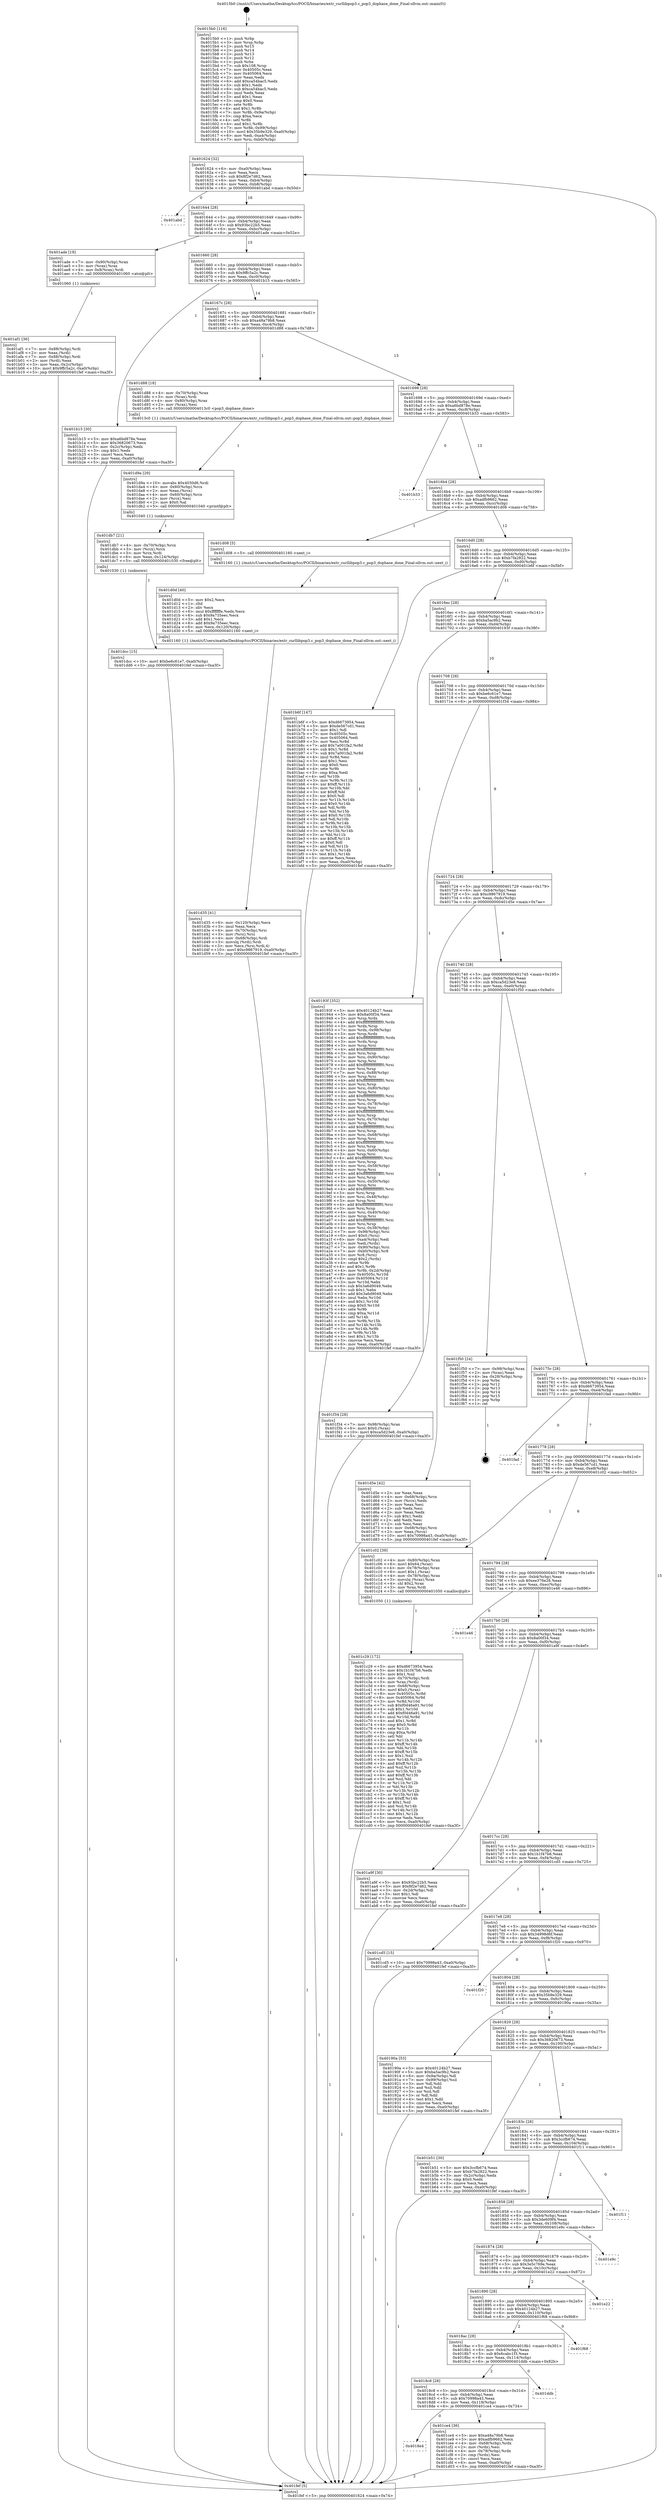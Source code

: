 digraph "0x4015b0" {
  label = "0x4015b0 (/mnt/c/Users/mathe/Desktop/tcc/POCII/binaries/extr_curllibpop3.c_pop3_dophase_done_Final-ollvm.out::main(0))"
  labelloc = "t"
  node[shape=record]

  Entry [label="",width=0.3,height=0.3,shape=circle,fillcolor=black,style=filled]
  "0x401624" [label="{
     0x401624 [32]\l
     | [instrs]\l
     &nbsp;&nbsp;0x401624 \<+6\>: mov -0xa0(%rbp),%eax\l
     &nbsp;&nbsp;0x40162a \<+2\>: mov %eax,%ecx\l
     &nbsp;&nbsp;0x40162c \<+6\>: sub $0x8f2e7d62,%ecx\l
     &nbsp;&nbsp;0x401632 \<+6\>: mov %eax,-0xb4(%rbp)\l
     &nbsp;&nbsp;0x401638 \<+6\>: mov %ecx,-0xb8(%rbp)\l
     &nbsp;&nbsp;0x40163e \<+6\>: je 0000000000401abd \<main+0x50d\>\l
  }"]
  "0x401abd" [label="{
     0x401abd\l
  }", style=dashed]
  "0x401644" [label="{
     0x401644 [28]\l
     | [instrs]\l
     &nbsp;&nbsp;0x401644 \<+5\>: jmp 0000000000401649 \<main+0x99\>\l
     &nbsp;&nbsp;0x401649 \<+6\>: mov -0xb4(%rbp),%eax\l
     &nbsp;&nbsp;0x40164f \<+5\>: sub $0x93bc22b5,%eax\l
     &nbsp;&nbsp;0x401654 \<+6\>: mov %eax,-0xbc(%rbp)\l
     &nbsp;&nbsp;0x40165a \<+6\>: je 0000000000401ade \<main+0x52e\>\l
  }"]
  Exit [label="",width=0.3,height=0.3,shape=circle,fillcolor=black,style=filled,peripheries=2]
  "0x401ade" [label="{
     0x401ade [19]\l
     | [instrs]\l
     &nbsp;&nbsp;0x401ade \<+7\>: mov -0x90(%rbp),%rax\l
     &nbsp;&nbsp;0x401ae5 \<+3\>: mov (%rax),%rax\l
     &nbsp;&nbsp;0x401ae8 \<+4\>: mov 0x8(%rax),%rdi\l
     &nbsp;&nbsp;0x401aec \<+5\>: call 0000000000401060 \<atoi@plt\>\l
     | [calls]\l
     &nbsp;&nbsp;0x401060 \{1\} (unknown)\l
  }"]
  "0x401660" [label="{
     0x401660 [28]\l
     | [instrs]\l
     &nbsp;&nbsp;0x401660 \<+5\>: jmp 0000000000401665 \<main+0xb5\>\l
     &nbsp;&nbsp;0x401665 \<+6\>: mov -0xb4(%rbp),%eax\l
     &nbsp;&nbsp;0x40166b \<+5\>: sub $0x9ffc5a2c,%eax\l
     &nbsp;&nbsp;0x401670 \<+6\>: mov %eax,-0xc0(%rbp)\l
     &nbsp;&nbsp;0x401676 \<+6\>: je 0000000000401b15 \<main+0x565\>\l
  }"]
  "0x401dcc" [label="{
     0x401dcc [15]\l
     | [instrs]\l
     &nbsp;&nbsp;0x401dcc \<+10\>: movl $0xbe6c61e7,-0xa0(%rbp)\l
     &nbsp;&nbsp;0x401dd6 \<+5\>: jmp 0000000000401fef \<main+0xa3f\>\l
  }"]
  "0x401b15" [label="{
     0x401b15 [30]\l
     | [instrs]\l
     &nbsp;&nbsp;0x401b15 \<+5\>: mov $0xa6bd878e,%eax\l
     &nbsp;&nbsp;0x401b1a \<+5\>: mov $0x36820673,%ecx\l
     &nbsp;&nbsp;0x401b1f \<+3\>: mov -0x2c(%rbp),%edx\l
     &nbsp;&nbsp;0x401b22 \<+3\>: cmp $0x1,%edx\l
     &nbsp;&nbsp;0x401b25 \<+3\>: cmovl %ecx,%eax\l
     &nbsp;&nbsp;0x401b28 \<+6\>: mov %eax,-0xa0(%rbp)\l
     &nbsp;&nbsp;0x401b2e \<+5\>: jmp 0000000000401fef \<main+0xa3f\>\l
  }"]
  "0x40167c" [label="{
     0x40167c [28]\l
     | [instrs]\l
     &nbsp;&nbsp;0x40167c \<+5\>: jmp 0000000000401681 \<main+0xd1\>\l
     &nbsp;&nbsp;0x401681 \<+6\>: mov -0xb4(%rbp),%eax\l
     &nbsp;&nbsp;0x401687 \<+5\>: sub $0xa48a79b8,%eax\l
     &nbsp;&nbsp;0x40168c \<+6\>: mov %eax,-0xc4(%rbp)\l
     &nbsp;&nbsp;0x401692 \<+6\>: je 0000000000401d88 \<main+0x7d8\>\l
  }"]
  "0x401db7" [label="{
     0x401db7 [21]\l
     | [instrs]\l
     &nbsp;&nbsp;0x401db7 \<+4\>: mov -0x70(%rbp),%rcx\l
     &nbsp;&nbsp;0x401dbb \<+3\>: mov (%rcx),%rcx\l
     &nbsp;&nbsp;0x401dbe \<+3\>: mov %rcx,%rdi\l
     &nbsp;&nbsp;0x401dc1 \<+6\>: mov %eax,-0x124(%rbp)\l
     &nbsp;&nbsp;0x401dc7 \<+5\>: call 0000000000401030 \<free@plt\>\l
     | [calls]\l
     &nbsp;&nbsp;0x401030 \{1\} (unknown)\l
  }"]
  "0x401d88" [label="{
     0x401d88 [18]\l
     | [instrs]\l
     &nbsp;&nbsp;0x401d88 \<+4\>: mov -0x70(%rbp),%rax\l
     &nbsp;&nbsp;0x401d8c \<+3\>: mov (%rax),%rdi\l
     &nbsp;&nbsp;0x401d8f \<+4\>: mov -0x80(%rbp),%rax\l
     &nbsp;&nbsp;0x401d93 \<+2\>: mov (%rax),%esi\l
     &nbsp;&nbsp;0x401d95 \<+5\>: call 00000000004013c0 \<pop3_dophase_done\>\l
     | [calls]\l
     &nbsp;&nbsp;0x4013c0 \{1\} (/mnt/c/Users/mathe/Desktop/tcc/POCII/binaries/extr_curllibpop3.c_pop3_dophase_done_Final-ollvm.out::pop3_dophase_done)\l
  }"]
  "0x401698" [label="{
     0x401698 [28]\l
     | [instrs]\l
     &nbsp;&nbsp;0x401698 \<+5\>: jmp 000000000040169d \<main+0xed\>\l
     &nbsp;&nbsp;0x40169d \<+6\>: mov -0xb4(%rbp),%eax\l
     &nbsp;&nbsp;0x4016a3 \<+5\>: sub $0xa6bd878e,%eax\l
     &nbsp;&nbsp;0x4016a8 \<+6\>: mov %eax,-0xc8(%rbp)\l
     &nbsp;&nbsp;0x4016ae \<+6\>: je 0000000000401b33 \<main+0x583\>\l
  }"]
  "0x401d9a" [label="{
     0x401d9a [29]\l
     | [instrs]\l
     &nbsp;&nbsp;0x401d9a \<+10\>: movabs $0x4030d6,%rdi\l
     &nbsp;&nbsp;0x401da4 \<+4\>: mov -0x60(%rbp),%rcx\l
     &nbsp;&nbsp;0x401da8 \<+2\>: mov %eax,(%rcx)\l
     &nbsp;&nbsp;0x401daa \<+4\>: mov -0x60(%rbp),%rcx\l
     &nbsp;&nbsp;0x401dae \<+2\>: mov (%rcx),%esi\l
     &nbsp;&nbsp;0x401db0 \<+2\>: mov $0x0,%al\l
     &nbsp;&nbsp;0x401db2 \<+5\>: call 0000000000401040 \<printf@plt\>\l
     | [calls]\l
     &nbsp;&nbsp;0x401040 \{1\} (unknown)\l
  }"]
  "0x401b33" [label="{
     0x401b33\l
  }", style=dashed]
  "0x4016b4" [label="{
     0x4016b4 [28]\l
     | [instrs]\l
     &nbsp;&nbsp;0x4016b4 \<+5\>: jmp 00000000004016b9 \<main+0x109\>\l
     &nbsp;&nbsp;0x4016b9 \<+6\>: mov -0xb4(%rbp),%eax\l
     &nbsp;&nbsp;0x4016bf \<+5\>: sub $0xadfb9662,%eax\l
     &nbsp;&nbsp;0x4016c4 \<+6\>: mov %eax,-0xcc(%rbp)\l
     &nbsp;&nbsp;0x4016ca \<+6\>: je 0000000000401d08 \<main+0x758\>\l
  }"]
  "0x401d35" [label="{
     0x401d35 [41]\l
     | [instrs]\l
     &nbsp;&nbsp;0x401d35 \<+6\>: mov -0x120(%rbp),%ecx\l
     &nbsp;&nbsp;0x401d3b \<+3\>: imul %eax,%ecx\l
     &nbsp;&nbsp;0x401d3e \<+4\>: mov -0x70(%rbp),%rsi\l
     &nbsp;&nbsp;0x401d42 \<+3\>: mov (%rsi),%rsi\l
     &nbsp;&nbsp;0x401d45 \<+4\>: mov -0x68(%rbp),%rdi\l
     &nbsp;&nbsp;0x401d49 \<+3\>: movslq (%rdi),%rdi\l
     &nbsp;&nbsp;0x401d4c \<+3\>: mov %ecx,(%rsi,%rdi,4)\l
     &nbsp;&nbsp;0x401d4f \<+10\>: movl $0xc9867919,-0xa0(%rbp)\l
     &nbsp;&nbsp;0x401d59 \<+5\>: jmp 0000000000401fef \<main+0xa3f\>\l
  }"]
  "0x401d08" [label="{
     0x401d08 [5]\l
     | [instrs]\l
     &nbsp;&nbsp;0x401d08 \<+5\>: call 0000000000401160 \<next_i\>\l
     | [calls]\l
     &nbsp;&nbsp;0x401160 \{1\} (/mnt/c/Users/mathe/Desktop/tcc/POCII/binaries/extr_curllibpop3.c_pop3_dophase_done_Final-ollvm.out::next_i)\l
  }"]
  "0x4016d0" [label="{
     0x4016d0 [28]\l
     | [instrs]\l
     &nbsp;&nbsp;0x4016d0 \<+5\>: jmp 00000000004016d5 \<main+0x125\>\l
     &nbsp;&nbsp;0x4016d5 \<+6\>: mov -0xb4(%rbp),%eax\l
     &nbsp;&nbsp;0x4016db \<+5\>: sub $0xb7fa2822,%eax\l
     &nbsp;&nbsp;0x4016e0 \<+6\>: mov %eax,-0xd0(%rbp)\l
     &nbsp;&nbsp;0x4016e6 \<+6\>: je 0000000000401b6f \<main+0x5bf\>\l
  }"]
  "0x401d0d" [label="{
     0x401d0d [40]\l
     | [instrs]\l
     &nbsp;&nbsp;0x401d0d \<+5\>: mov $0x2,%ecx\l
     &nbsp;&nbsp;0x401d12 \<+1\>: cltd\l
     &nbsp;&nbsp;0x401d13 \<+2\>: idiv %ecx\l
     &nbsp;&nbsp;0x401d15 \<+6\>: imul $0xfffffffe,%edx,%ecx\l
     &nbsp;&nbsp;0x401d1b \<+6\>: sub $0x9a735eec,%ecx\l
     &nbsp;&nbsp;0x401d21 \<+3\>: add $0x1,%ecx\l
     &nbsp;&nbsp;0x401d24 \<+6\>: add $0x9a735eec,%ecx\l
     &nbsp;&nbsp;0x401d2a \<+6\>: mov %ecx,-0x120(%rbp)\l
     &nbsp;&nbsp;0x401d30 \<+5\>: call 0000000000401160 \<next_i\>\l
     | [calls]\l
     &nbsp;&nbsp;0x401160 \{1\} (/mnt/c/Users/mathe/Desktop/tcc/POCII/binaries/extr_curllibpop3.c_pop3_dophase_done_Final-ollvm.out::next_i)\l
  }"]
  "0x401b6f" [label="{
     0x401b6f [147]\l
     | [instrs]\l
     &nbsp;&nbsp;0x401b6f \<+5\>: mov $0xd6673954,%eax\l
     &nbsp;&nbsp;0x401b74 \<+5\>: mov $0xde567cd1,%ecx\l
     &nbsp;&nbsp;0x401b79 \<+2\>: mov $0x1,%dl\l
     &nbsp;&nbsp;0x401b7b \<+7\>: mov 0x40505c,%esi\l
     &nbsp;&nbsp;0x401b82 \<+7\>: mov 0x405064,%edi\l
     &nbsp;&nbsp;0x401b89 \<+3\>: mov %esi,%r8d\l
     &nbsp;&nbsp;0x401b8c \<+7\>: add $0x7a001fa2,%r8d\l
     &nbsp;&nbsp;0x401b93 \<+4\>: sub $0x1,%r8d\l
     &nbsp;&nbsp;0x401b97 \<+7\>: sub $0x7a001fa2,%r8d\l
     &nbsp;&nbsp;0x401b9e \<+4\>: imul %r8d,%esi\l
     &nbsp;&nbsp;0x401ba2 \<+3\>: and $0x1,%esi\l
     &nbsp;&nbsp;0x401ba5 \<+3\>: cmp $0x0,%esi\l
     &nbsp;&nbsp;0x401ba8 \<+4\>: sete %r9b\l
     &nbsp;&nbsp;0x401bac \<+3\>: cmp $0xa,%edi\l
     &nbsp;&nbsp;0x401baf \<+4\>: setl %r10b\l
     &nbsp;&nbsp;0x401bb3 \<+3\>: mov %r9b,%r11b\l
     &nbsp;&nbsp;0x401bb6 \<+4\>: xor $0xff,%r11b\l
     &nbsp;&nbsp;0x401bba \<+3\>: mov %r10b,%bl\l
     &nbsp;&nbsp;0x401bbd \<+3\>: xor $0xff,%bl\l
     &nbsp;&nbsp;0x401bc0 \<+3\>: xor $0x0,%dl\l
     &nbsp;&nbsp;0x401bc3 \<+3\>: mov %r11b,%r14b\l
     &nbsp;&nbsp;0x401bc6 \<+4\>: and $0x0,%r14b\l
     &nbsp;&nbsp;0x401bca \<+3\>: and %dl,%r9b\l
     &nbsp;&nbsp;0x401bcd \<+3\>: mov %bl,%r15b\l
     &nbsp;&nbsp;0x401bd0 \<+4\>: and $0x0,%r15b\l
     &nbsp;&nbsp;0x401bd4 \<+3\>: and %dl,%r10b\l
     &nbsp;&nbsp;0x401bd7 \<+3\>: or %r9b,%r14b\l
     &nbsp;&nbsp;0x401bda \<+3\>: or %r10b,%r15b\l
     &nbsp;&nbsp;0x401bdd \<+3\>: xor %r15b,%r14b\l
     &nbsp;&nbsp;0x401be0 \<+3\>: or %bl,%r11b\l
     &nbsp;&nbsp;0x401be3 \<+4\>: xor $0xff,%r11b\l
     &nbsp;&nbsp;0x401be7 \<+3\>: or $0x0,%dl\l
     &nbsp;&nbsp;0x401bea \<+3\>: and %dl,%r11b\l
     &nbsp;&nbsp;0x401bed \<+3\>: or %r11b,%r14b\l
     &nbsp;&nbsp;0x401bf0 \<+4\>: test $0x1,%r14b\l
     &nbsp;&nbsp;0x401bf4 \<+3\>: cmovne %ecx,%eax\l
     &nbsp;&nbsp;0x401bf7 \<+6\>: mov %eax,-0xa0(%rbp)\l
     &nbsp;&nbsp;0x401bfd \<+5\>: jmp 0000000000401fef \<main+0xa3f\>\l
  }"]
  "0x4016ec" [label="{
     0x4016ec [28]\l
     | [instrs]\l
     &nbsp;&nbsp;0x4016ec \<+5\>: jmp 00000000004016f1 \<main+0x141\>\l
     &nbsp;&nbsp;0x4016f1 \<+6\>: mov -0xb4(%rbp),%eax\l
     &nbsp;&nbsp;0x4016f7 \<+5\>: sub $0xba5ac9b2,%eax\l
     &nbsp;&nbsp;0x4016fc \<+6\>: mov %eax,-0xd4(%rbp)\l
     &nbsp;&nbsp;0x401702 \<+6\>: je 000000000040193f \<main+0x38f\>\l
  }"]
  "0x4018e4" [label="{
     0x4018e4\l
  }", style=dashed]
  "0x40193f" [label="{
     0x40193f [352]\l
     | [instrs]\l
     &nbsp;&nbsp;0x40193f \<+5\>: mov $0x40124b27,%eax\l
     &nbsp;&nbsp;0x401944 \<+5\>: mov $0x8a00f34,%ecx\l
     &nbsp;&nbsp;0x401949 \<+3\>: mov %rsp,%rdx\l
     &nbsp;&nbsp;0x40194c \<+4\>: add $0xfffffffffffffff0,%rdx\l
     &nbsp;&nbsp;0x401950 \<+3\>: mov %rdx,%rsp\l
     &nbsp;&nbsp;0x401953 \<+7\>: mov %rdx,-0x98(%rbp)\l
     &nbsp;&nbsp;0x40195a \<+3\>: mov %rsp,%rdx\l
     &nbsp;&nbsp;0x40195d \<+4\>: add $0xfffffffffffffff0,%rdx\l
     &nbsp;&nbsp;0x401961 \<+3\>: mov %rdx,%rsp\l
     &nbsp;&nbsp;0x401964 \<+3\>: mov %rsp,%rsi\l
     &nbsp;&nbsp;0x401967 \<+4\>: add $0xfffffffffffffff0,%rsi\l
     &nbsp;&nbsp;0x40196b \<+3\>: mov %rsi,%rsp\l
     &nbsp;&nbsp;0x40196e \<+7\>: mov %rsi,-0x90(%rbp)\l
     &nbsp;&nbsp;0x401975 \<+3\>: mov %rsp,%rsi\l
     &nbsp;&nbsp;0x401978 \<+4\>: add $0xfffffffffffffff0,%rsi\l
     &nbsp;&nbsp;0x40197c \<+3\>: mov %rsi,%rsp\l
     &nbsp;&nbsp;0x40197f \<+7\>: mov %rsi,-0x88(%rbp)\l
     &nbsp;&nbsp;0x401986 \<+3\>: mov %rsp,%rsi\l
     &nbsp;&nbsp;0x401989 \<+4\>: add $0xfffffffffffffff0,%rsi\l
     &nbsp;&nbsp;0x40198d \<+3\>: mov %rsi,%rsp\l
     &nbsp;&nbsp;0x401990 \<+4\>: mov %rsi,-0x80(%rbp)\l
     &nbsp;&nbsp;0x401994 \<+3\>: mov %rsp,%rsi\l
     &nbsp;&nbsp;0x401997 \<+4\>: add $0xfffffffffffffff0,%rsi\l
     &nbsp;&nbsp;0x40199b \<+3\>: mov %rsi,%rsp\l
     &nbsp;&nbsp;0x40199e \<+4\>: mov %rsi,-0x78(%rbp)\l
     &nbsp;&nbsp;0x4019a2 \<+3\>: mov %rsp,%rsi\l
     &nbsp;&nbsp;0x4019a5 \<+4\>: add $0xfffffffffffffff0,%rsi\l
     &nbsp;&nbsp;0x4019a9 \<+3\>: mov %rsi,%rsp\l
     &nbsp;&nbsp;0x4019ac \<+4\>: mov %rsi,-0x70(%rbp)\l
     &nbsp;&nbsp;0x4019b0 \<+3\>: mov %rsp,%rsi\l
     &nbsp;&nbsp;0x4019b3 \<+4\>: add $0xfffffffffffffff0,%rsi\l
     &nbsp;&nbsp;0x4019b7 \<+3\>: mov %rsi,%rsp\l
     &nbsp;&nbsp;0x4019ba \<+4\>: mov %rsi,-0x68(%rbp)\l
     &nbsp;&nbsp;0x4019be \<+3\>: mov %rsp,%rsi\l
     &nbsp;&nbsp;0x4019c1 \<+4\>: add $0xfffffffffffffff0,%rsi\l
     &nbsp;&nbsp;0x4019c5 \<+3\>: mov %rsi,%rsp\l
     &nbsp;&nbsp;0x4019c8 \<+4\>: mov %rsi,-0x60(%rbp)\l
     &nbsp;&nbsp;0x4019cc \<+3\>: mov %rsp,%rsi\l
     &nbsp;&nbsp;0x4019cf \<+4\>: add $0xfffffffffffffff0,%rsi\l
     &nbsp;&nbsp;0x4019d3 \<+3\>: mov %rsi,%rsp\l
     &nbsp;&nbsp;0x4019d6 \<+4\>: mov %rsi,-0x58(%rbp)\l
     &nbsp;&nbsp;0x4019da \<+3\>: mov %rsp,%rsi\l
     &nbsp;&nbsp;0x4019dd \<+4\>: add $0xfffffffffffffff0,%rsi\l
     &nbsp;&nbsp;0x4019e1 \<+3\>: mov %rsi,%rsp\l
     &nbsp;&nbsp;0x4019e4 \<+4\>: mov %rsi,-0x50(%rbp)\l
     &nbsp;&nbsp;0x4019e8 \<+3\>: mov %rsp,%rsi\l
     &nbsp;&nbsp;0x4019eb \<+4\>: add $0xfffffffffffffff0,%rsi\l
     &nbsp;&nbsp;0x4019ef \<+3\>: mov %rsi,%rsp\l
     &nbsp;&nbsp;0x4019f2 \<+4\>: mov %rsi,-0x48(%rbp)\l
     &nbsp;&nbsp;0x4019f6 \<+3\>: mov %rsp,%rsi\l
     &nbsp;&nbsp;0x4019f9 \<+4\>: add $0xfffffffffffffff0,%rsi\l
     &nbsp;&nbsp;0x4019fd \<+3\>: mov %rsi,%rsp\l
     &nbsp;&nbsp;0x401a00 \<+4\>: mov %rsi,-0x40(%rbp)\l
     &nbsp;&nbsp;0x401a04 \<+3\>: mov %rsp,%rsi\l
     &nbsp;&nbsp;0x401a07 \<+4\>: add $0xfffffffffffffff0,%rsi\l
     &nbsp;&nbsp;0x401a0b \<+3\>: mov %rsi,%rsp\l
     &nbsp;&nbsp;0x401a0e \<+4\>: mov %rsi,-0x38(%rbp)\l
     &nbsp;&nbsp;0x401a12 \<+7\>: mov -0x98(%rbp),%rsi\l
     &nbsp;&nbsp;0x401a19 \<+6\>: movl $0x0,(%rsi)\l
     &nbsp;&nbsp;0x401a1f \<+6\>: mov -0xa4(%rbp),%edi\l
     &nbsp;&nbsp;0x401a25 \<+2\>: mov %edi,(%rdx)\l
     &nbsp;&nbsp;0x401a27 \<+7\>: mov -0x90(%rbp),%rsi\l
     &nbsp;&nbsp;0x401a2e \<+7\>: mov -0xb0(%rbp),%r8\l
     &nbsp;&nbsp;0x401a35 \<+3\>: mov %r8,(%rsi)\l
     &nbsp;&nbsp;0x401a38 \<+3\>: cmpl $0x2,(%rdx)\l
     &nbsp;&nbsp;0x401a3b \<+4\>: setne %r9b\l
     &nbsp;&nbsp;0x401a3f \<+4\>: and $0x1,%r9b\l
     &nbsp;&nbsp;0x401a43 \<+4\>: mov %r9b,-0x2d(%rbp)\l
     &nbsp;&nbsp;0x401a47 \<+8\>: mov 0x40505c,%r10d\l
     &nbsp;&nbsp;0x401a4f \<+8\>: mov 0x405064,%r11d\l
     &nbsp;&nbsp;0x401a57 \<+3\>: mov %r10d,%ebx\l
     &nbsp;&nbsp;0x401a5a \<+6\>: sub $0x3a6d9049,%ebx\l
     &nbsp;&nbsp;0x401a60 \<+3\>: sub $0x1,%ebx\l
     &nbsp;&nbsp;0x401a63 \<+6\>: add $0x3a6d9049,%ebx\l
     &nbsp;&nbsp;0x401a69 \<+4\>: imul %ebx,%r10d\l
     &nbsp;&nbsp;0x401a6d \<+4\>: and $0x1,%r10d\l
     &nbsp;&nbsp;0x401a71 \<+4\>: cmp $0x0,%r10d\l
     &nbsp;&nbsp;0x401a75 \<+4\>: sete %r9b\l
     &nbsp;&nbsp;0x401a79 \<+4\>: cmp $0xa,%r11d\l
     &nbsp;&nbsp;0x401a7d \<+4\>: setl %r14b\l
     &nbsp;&nbsp;0x401a81 \<+3\>: mov %r9b,%r15b\l
     &nbsp;&nbsp;0x401a84 \<+3\>: and %r14b,%r15b\l
     &nbsp;&nbsp;0x401a87 \<+3\>: xor %r14b,%r9b\l
     &nbsp;&nbsp;0x401a8a \<+3\>: or %r9b,%r15b\l
     &nbsp;&nbsp;0x401a8d \<+4\>: test $0x1,%r15b\l
     &nbsp;&nbsp;0x401a91 \<+3\>: cmovne %ecx,%eax\l
     &nbsp;&nbsp;0x401a94 \<+6\>: mov %eax,-0xa0(%rbp)\l
     &nbsp;&nbsp;0x401a9a \<+5\>: jmp 0000000000401fef \<main+0xa3f\>\l
  }"]
  "0x401708" [label="{
     0x401708 [28]\l
     | [instrs]\l
     &nbsp;&nbsp;0x401708 \<+5\>: jmp 000000000040170d \<main+0x15d\>\l
     &nbsp;&nbsp;0x40170d \<+6\>: mov -0xb4(%rbp),%eax\l
     &nbsp;&nbsp;0x401713 \<+5\>: sub $0xbe6c61e7,%eax\l
     &nbsp;&nbsp;0x401718 \<+6\>: mov %eax,-0xd8(%rbp)\l
     &nbsp;&nbsp;0x40171e \<+6\>: je 0000000000401f34 \<main+0x984\>\l
  }"]
  "0x401ce4" [label="{
     0x401ce4 [36]\l
     | [instrs]\l
     &nbsp;&nbsp;0x401ce4 \<+5\>: mov $0xa48a79b8,%eax\l
     &nbsp;&nbsp;0x401ce9 \<+5\>: mov $0xadfb9662,%ecx\l
     &nbsp;&nbsp;0x401cee \<+4\>: mov -0x68(%rbp),%rdx\l
     &nbsp;&nbsp;0x401cf2 \<+2\>: mov (%rdx),%esi\l
     &nbsp;&nbsp;0x401cf4 \<+4\>: mov -0x78(%rbp),%rdx\l
     &nbsp;&nbsp;0x401cf8 \<+2\>: cmp (%rdx),%esi\l
     &nbsp;&nbsp;0x401cfa \<+3\>: cmovl %ecx,%eax\l
     &nbsp;&nbsp;0x401cfd \<+6\>: mov %eax,-0xa0(%rbp)\l
     &nbsp;&nbsp;0x401d03 \<+5\>: jmp 0000000000401fef \<main+0xa3f\>\l
  }"]
  "0x401f34" [label="{
     0x401f34 [28]\l
     | [instrs]\l
     &nbsp;&nbsp;0x401f34 \<+7\>: mov -0x98(%rbp),%rax\l
     &nbsp;&nbsp;0x401f3b \<+6\>: movl $0x0,(%rax)\l
     &nbsp;&nbsp;0x401f41 \<+10\>: movl $0xca5d23e8,-0xa0(%rbp)\l
     &nbsp;&nbsp;0x401f4b \<+5\>: jmp 0000000000401fef \<main+0xa3f\>\l
  }"]
  "0x401724" [label="{
     0x401724 [28]\l
     | [instrs]\l
     &nbsp;&nbsp;0x401724 \<+5\>: jmp 0000000000401729 \<main+0x179\>\l
     &nbsp;&nbsp;0x401729 \<+6\>: mov -0xb4(%rbp),%eax\l
     &nbsp;&nbsp;0x40172f \<+5\>: sub $0xc9867919,%eax\l
     &nbsp;&nbsp;0x401734 \<+6\>: mov %eax,-0xdc(%rbp)\l
     &nbsp;&nbsp;0x40173a \<+6\>: je 0000000000401d5e \<main+0x7ae\>\l
  }"]
  "0x4018c8" [label="{
     0x4018c8 [28]\l
     | [instrs]\l
     &nbsp;&nbsp;0x4018c8 \<+5\>: jmp 00000000004018cd \<main+0x31d\>\l
     &nbsp;&nbsp;0x4018cd \<+6\>: mov -0xb4(%rbp),%eax\l
     &nbsp;&nbsp;0x4018d3 \<+5\>: sub $0x70998a43,%eax\l
     &nbsp;&nbsp;0x4018d8 \<+6\>: mov %eax,-0x118(%rbp)\l
     &nbsp;&nbsp;0x4018de \<+6\>: je 0000000000401ce4 \<main+0x734\>\l
  }"]
  "0x401d5e" [label="{
     0x401d5e [42]\l
     | [instrs]\l
     &nbsp;&nbsp;0x401d5e \<+2\>: xor %eax,%eax\l
     &nbsp;&nbsp;0x401d60 \<+4\>: mov -0x68(%rbp),%rcx\l
     &nbsp;&nbsp;0x401d64 \<+2\>: mov (%rcx),%edx\l
     &nbsp;&nbsp;0x401d66 \<+2\>: mov %eax,%esi\l
     &nbsp;&nbsp;0x401d68 \<+2\>: sub %edx,%esi\l
     &nbsp;&nbsp;0x401d6a \<+2\>: mov %eax,%edx\l
     &nbsp;&nbsp;0x401d6c \<+3\>: sub $0x1,%edx\l
     &nbsp;&nbsp;0x401d6f \<+2\>: add %edx,%esi\l
     &nbsp;&nbsp;0x401d71 \<+2\>: sub %esi,%eax\l
     &nbsp;&nbsp;0x401d73 \<+4\>: mov -0x68(%rbp),%rcx\l
     &nbsp;&nbsp;0x401d77 \<+2\>: mov %eax,(%rcx)\l
     &nbsp;&nbsp;0x401d79 \<+10\>: movl $0x70998a43,-0xa0(%rbp)\l
     &nbsp;&nbsp;0x401d83 \<+5\>: jmp 0000000000401fef \<main+0xa3f\>\l
  }"]
  "0x401740" [label="{
     0x401740 [28]\l
     | [instrs]\l
     &nbsp;&nbsp;0x401740 \<+5\>: jmp 0000000000401745 \<main+0x195\>\l
     &nbsp;&nbsp;0x401745 \<+6\>: mov -0xb4(%rbp),%eax\l
     &nbsp;&nbsp;0x40174b \<+5\>: sub $0xca5d23e8,%eax\l
     &nbsp;&nbsp;0x401750 \<+6\>: mov %eax,-0xe0(%rbp)\l
     &nbsp;&nbsp;0x401756 \<+6\>: je 0000000000401f50 \<main+0x9a0\>\l
  }"]
  "0x401ddb" [label="{
     0x401ddb\l
  }", style=dashed]
  "0x401f50" [label="{
     0x401f50 [24]\l
     | [instrs]\l
     &nbsp;&nbsp;0x401f50 \<+7\>: mov -0x98(%rbp),%rax\l
     &nbsp;&nbsp;0x401f57 \<+2\>: mov (%rax),%eax\l
     &nbsp;&nbsp;0x401f59 \<+4\>: lea -0x28(%rbp),%rsp\l
     &nbsp;&nbsp;0x401f5d \<+1\>: pop %rbx\l
     &nbsp;&nbsp;0x401f5e \<+2\>: pop %r12\l
     &nbsp;&nbsp;0x401f60 \<+2\>: pop %r13\l
     &nbsp;&nbsp;0x401f62 \<+2\>: pop %r14\l
     &nbsp;&nbsp;0x401f64 \<+2\>: pop %r15\l
     &nbsp;&nbsp;0x401f66 \<+1\>: pop %rbp\l
     &nbsp;&nbsp;0x401f67 \<+1\>: ret\l
  }"]
  "0x40175c" [label="{
     0x40175c [28]\l
     | [instrs]\l
     &nbsp;&nbsp;0x40175c \<+5\>: jmp 0000000000401761 \<main+0x1b1\>\l
     &nbsp;&nbsp;0x401761 \<+6\>: mov -0xb4(%rbp),%eax\l
     &nbsp;&nbsp;0x401767 \<+5\>: sub $0xd6673954,%eax\l
     &nbsp;&nbsp;0x40176c \<+6\>: mov %eax,-0xe4(%rbp)\l
     &nbsp;&nbsp;0x401772 \<+6\>: je 0000000000401fad \<main+0x9fd\>\l
  }"]
  "0x4018ac" [label="{
     0x4018ac [28]\l
     | [instrs]\l
     &nbsp;&nbsp;0x4018ac \<+5\>: jmp 00000000004018b1 \<main+0x301\>\l
     &nbsp;&nbsp;0x4018b1 \<+6\>: mov -0xb4(%rbp),%eax\l
     &nbsp;&nbsp;0x4018b7 \<+5\>: sub $0x6cabc1f3,%eax\l
     &nbsp;&nbsp;0x4018bc \<+6\>: mov %eax,-0x114(%rbp)\l
     &nbsp;&nbsp;0x4018c2 \<+6\>: je 0000000000401ddb \<main+0x82b\>\l
  }"]
  "0x401fad" [label="{
     0x401fad\l
  }", style=dashed]
  "0x401778" [label="{
     0x401778 [28]\l
     | [instrs]\l
     &nbsp;&nbsp;0x401778 \<+5\>: jmp 000000000040177d \<main+0x1cd\>\l
     &nbsp;&nbsp;0x40177d \<+6\>: mov -0xb4(%rbp),%eax\l
     &nbsp;&nbsp;0x401783 \<+5\>: sub $0xde567cd1,%eax\l
     &nbsp;&nbsp;0x401788 \<+6\>: mov %eax,-0xe8(%rbp)\l
     &nbsp;&nbsp;0x40178e \<+6\>: je 0000000000401c02 \<main+0x652\>\l
  }"]
  "0x401f68" [label="{
     0x401f68\l
  }", style=dashed]
  "0x401c02" [label="{
     0x401c02 [39]\l
     | [instrs]\l
     &nbsp;&nbsp;0x401c02 \<+4\>: mov -0x80(%rbp),%rax\l
     &nbsp;&nbsp;0x401c06 \<+6\>: movl $0x64,(%rax)\l
     &nbsp;&nbsp;0x401c0c \<+4\>: mov -0x78(%rbp),%rax\l
     &nbsp;&nbsp;0x401c10 \<+6\>: movl $0x1,(%rax)\l
     &nbsp;&nbsp;0x401c16 \<+4\>: mov -0x78(%rbp),%rax\l
     &nbsp;&nbsp;0x401c1a \<+3\>: movslq (%rax),%rax\l
     &nbsp;&nbsp;0x401c1d \<+4\>: shl $0x2,%rax\l
     &nbsp;&nbsp;0x401c21 \<+3\>: mov %rax,%rdi\l
     &nbsp;&nbsp;0x401c24 \<+5\>: call 0000000000401050 \<malloc@plt\>\l
     | [calls]\l
     &nbsp;&nbsp;0x401050 \{1\} (unknown)\l
  }"]
  "0x401794" [label="{
     0x401794 [28]\l
     | [instrs]\l
     &nbsp;&nbsp;0x401794 \<+5\>: jmp 0000000000401799 \<main+0x1e9\>\l
     &nbsp;&nbsp;0x401799 \<+6\>: mov -0xb4(%rbp),%eax\l
     &nbsp;&nbsp;0x40179f \<+5\>: sub $0xee376e28,%eax\l
     &nbsp;&nbsp;0x4017a4 \<+6\>: mov %eax,-0xec(%rbp)\l
     &nbsp;&nbsp;0x4017aa \<+6\>: je 0000000000401e46 \<main+0x896\>\l
  }"]
  "0x401890" [label="{
     0x401890 [28]\l
     | [instrs]\l
     &nbsp;&nbsp;0x401890 \<+5\>: jmp 0000000000401895 \<main+0x2e5\>\l
     &nbsp;&nbsp;0x401895 \<+6\>: mov -0xb4(%rbp),%eax\l
     &nbsp;&nbsp;0x40189b \<+5\>: sub $0x40124b27,%eax\l
     &nbsp;&nbsp;0x4018a0 \<+6\>: mov %eax,-0x110(%rbp)\l
     &nbsp;&nbsp;0x4018a6 \<+6\>: je 0000000000401f68 \<main+0x9b8\>\l
  }"]
  "0x401e46" [label="{
     0x401e46\l
  }", style=dashed]
  "0x4017b0" [label="{
     0x4017b0 [28]\l
     | [instrs]\l
     &nbsp;&nbsp;0x4017b0 \<+5\>: jmp 00000000004017b5 \<main+0x205\>\l
     &nbsp;&nbsp;0x4017b5 \<+6\>: mov -0xb4(%rbp),%eax\l
     &nbsp;&nbsp;0x4017bb \<+5\>: sub $0x8a00f34,%eax\l
     &nbsp;&nbsp;0x4017c0 \<+6\>: mov %eax,-0xf0(%rbp)\l
     &nbsp;&nbsp;0x4017c6 \<+6\>: je 0000000000401a9f \<main+0x4ef\>\l
  }"]
  "0x401e22" [label="{
     0x401e22\l
  }", style=dashed]
  "0x401a9f" [label="{
     0x401a9f [30]\l
     | [instrs]\l
     &nbsp;&nbsp;0x401a9f \<+5\>: mov $0x93bc22b5,%eax\l
     &nbsp;&nbsp;0x401aa4 \<+5\>: mov $0x8f2e7d62,%ecx\l
     &nbsp;&nbsp;0x401aa9 \<+3\>: mov -0x2d(%rbp),%dl\l
     &nbsp;&nbsp;0x401aac \<+3\>: test $0x1,%dl\l
     &nbsp;&nbsp;0x401aaf \<+3\>: cmovne %ecx,%eax\l
     &nbsp;&nbsp;0x401ab2 \<+6\>: mov %eax,-0xa0(%rbp)\l
     &nbsp;&nbsp;0x401ab8 \<+5\>: jmp 0000000000401fef \<main+0xa3f\>\l
  }"]
  "0x4017cc" [label="{
     0x4017cc [28]\l
     | [instrs]\l
     &nbsp;&nbsp;0x4017cc \<+5\>: jmp 00000000004017d1 \<main+0x221\>\l
     &nbsp;&nbsp;0x4017d1 \<+6\>: mov -0xb4(%rbp),%eax\l
     &nbsp;&nbsp;0x4017d7 \<+5\>: sub $0x1b1f47b6,%eax\l
     &nbsp;&nbsp;0x4017dc \<+6\>: mov %eax,-0xf4(%rbp)\l
     &nbsp;&nbsp;0x4017e2 \<+6\>: je 0000000000401cd5 \<main+0x725\>\l
  }"]
  "0x401874" [label="{
     0x401874 [28]\l
     | [instrs]\l
     &nbsp;&nbsp;0x401874 \<+5\>: jmp 0000000000401879 \<main+0x2c9\>\l
     &nbsp;&nbsp;0x401879 \<+6\>: mov -0xb4(%rbp),%eax\l
     &nbsp;&nbsp;0x40187f \<+5\>: sub $0x3e5c769e,%eax\l
     &nbsp;&nbsp;0x401884 \<+6\>: mov %eax,-0x10c(%rbp)\l
     &nbsp;&nbsp;0x40188a \<+6\>: je 0000000000401e22 \<main+0x872\>\l
  }"]
  "0x401cd5" [label="{
     0x401cd5 [15]\l
     | [instrs]\l
     &nbsp;&nbsp;0x401cd5 \<+10\>: movl $0x70998a43,-0xa0(%rbp)\l
     &nbsp;&nbsp;0x401cdf \<+5\>: jmp 0000000000401fef \<main+0xa3f\>\l
  }"]
  "0x4017e8" [label="{
     0x4017e8 [28]\l
     | [instrs]\l
     &nbsp;&nbsp;0x4017e8 \<+5\>: jmp 00000000004017ed \<main+0x23d\>\l
     &nbsp;&nbsp;0x4017ed \<+6\>: mov -0xb4(%rbp),%eax\l
     &nbsp;&nbsp;0x4017f3 \<+5\>: sub $0x34998d6f,%eax\l
     &nbsp;&nbsp;0x4017f8 \<+6\>: mov %eax,-0xf8(%rbp)\l
     &nbsp;&nbsp;0x4017fe \<+6\>: je 0000000000401f20 \<main+0x970\>\l
  }"]
  "0x401e9c" [label="{
     0x401e9c\l
  }", style=dashed]
  "0x401f20" [label="{
     0x401f20\l
  }", style=dashed]
  "0x401804" [label="{
     0x401804 [28]\l
     | [instrs]\l
     &nbsp;&nbsp;0x401804 \<+5\>: jmp 0000000000401809 \<main+0x259\>\l
     &nbsp;&nbsp;0x401809 \<+6\>: mov -0xb4(%rbp),%eax\l
     &nbsp;&nbsp;0x40180f \<+5\>: sub $0x35b9e329,%eax\l
     &nbsp;&nbsp;0x401814 \<+6\>: mov %eax,-0xfc(%rbp)\l
     &nbsp;&nbsp;0x40181a \<+6\>: je 000000000040190a \<main+0x35a\>\l
  }"]
  "0x401858" [label="{
     0x401858 [28]\l
     | [instrs]\l
     &nbsp;&nbsp;0x401858 \<+5\>: jmp 000000000040185d \<main+0x2ad\>\l
     &nbsp;&nbsp;0x40185d \<+6\>: mov -0xb4(%rbp),%eax\l
     &nbsp;&nbsp;0x401863 \<+5\>: sub $0x3de609f4,%eax\l
     &nbsp;&nbsp;0x401868 \<+6\>: mov %eax,-0x108(%rbp)\l
     &nbsp;&nbsp;0x40186e \<+6\>: je 0000000000401e9c \<main+0x8ec\>\l
  }"]
  "0x40190a" [label="{
     0x40190a [53]\l
     | [instrs]\l
     &nbsp;&nbsp;0x40190a \<+5\>: mov $0x40124b27,%eax\l
     &nbsp;&nbsp;0x40190f \<+5\>: mov $0xba5ac9b2,%ecx\l
     &nbsp;&nbsp;0x401914 \<+6\>: mov -0x9a(%rbp),%dl\l
     &nbsp;&nbsp;0x40191a \<+7\>: mov -0x99(%rbp),%sil\l
     &nbsp;&nbsp;0x401921 \<+3\>: mov %dl,%dil\l
     &nbsp;&nbsp;0x401924 \<+3\>: and %sil,%dil\l
     &nbsp;&nbsp;0x401927 \<+3\>: xor %sil,%dl\l
     &nbsp;&nbsp;0x40192a \<+3\>: or %dl,%dil\l
     &nbsp;&nbsp;0x40192d \<+4\>: test $0x1,%dil\l
     &nbsp;&nbsp;0x401931 \<+3\>: cmovne %ecx,%eax\l
     &nbsp;&nbsp;0x401934 \<+6\>: mov %eax,-0xa0(%rbp)\l
     &nbsp;&nbsp;0x40193a \<+5\>: jmp 0000000000401fef \<main+0xa3f\>\l
  }"]
  "0x401820" [label="{
     0x401820 [28]\l
     | [instrs]\l
     &nbsp;&nbsp;0x401820 \<+5\>: jmp 0000000000401825 \<main+0x275\>\l
     &nbsp;&nbsp;0x401825 \<+6\>: mov -0xb4(%rbp),%eax\l
     &nbsp;&nbsp;0x40182b \<+5\>: sub $0x36820673,%eax\l
     &nbsp;&nbsp;0x401830 \<+6\>: mov %eax,-0x100(%rbp)\l
     &nbsp;&nbsp;0x401836 \<+6\>: je 0000000000401b51 \<main+0x5a1\>\l
  }"]
  "0x401fef" [label="{
     0x401fef [5]\l
     | [instrs]\l
     &nbsp;&nbsp;0x401fef \<+5\>: jmp 0000000000401624 \<main+0x74\>\l
  }"]
  "0x4015b0" [label="{
     0x4015b0 [116]\l
     | [instrs]\l
     &nbsp;&nbsp;0x4015b0 \<+1\>: push %rbp\l
     &nbsp;&nbsp;0x4015b1 \<+3\>: mov %rsp,%rbp\l
     &nbsp;&nbsp;0x4015b4 \<+2\>: push %r15\l
     &nbsp;&nbsp;0x4015b6 \<+2\>: push %r14\l
     &nbsp;&nbsp;0x4015b8 \<+2\>: push %r13\l
     &nbsp;&nbsp;0x4015ba \<+2\>: push %r12\l
     &nbsp;&nbsp;0x4015bc \<+1\>: push %rbx\l
     &nbsp;&nbsp;0x4015bd \<+7\>: sub $0x108,%rsp\l
     &nbsp;&nbsp;0x4015c4 \<+7\>: mov 0x40505c,%eax\l
     &nbsp;&nbsp;0x4015cb \<+7\>: mov 0x405064,%ecx\l
     &nbsp;&nbsp;0x4015d2 \<+2\>: mov %eax,%edx\l
     &nbsp;&nbsp;0x4015d4 \<+6\>: add $0xca54bac5,%edx\l
     &nbsp;&nbsp;0x4015da \<+3\>: sub $0x1,%edx\l
     &nbsp;&nbsp;0x4015dd \<+6\>: sub $0xca54bac5,%edx\l
     &nbsp;&nbsp;0x4015e3 \<+3\>: imul %edx,%eax\l
     &nbsp;&nbsp;0x4015e6 \<+3\>: and $0x1,%eax\l
     &nbsp;&nbsp;0x4015e9 \<+3\>: cmp $0x0,%eax\l
     &nbsp;&nbsp;0x4015ec \<+4\>: sete %r8b\l
     &nbsp;&nbsp;0x4015f0 \<+4\>: and $0x1,%r8b\l
     &nbsp;&nbsp;0x4015f4 \<+7\>: mov %r8b,-0x9a(%rbp)\l
     &nbsp;&nbsp;0x4015fb \<+3\>: cmp $0xa,%ecx\l
     &nbsp;&nbsp;0x4015fe \<+4\>: setl %r8b\l
     &nbsp;&nbsp;0x401602 \<+4\>: and $0x1,%r8b\l
     &nbsp;&nbsp;0x401606 \<+7\>: mov %r8b,-0x99(%rbp)\l
     &nbsp;&nbsp;0x40160d \<+10\>: movl $0x35b9e329,-0xa0(%rbp)\l
     &nbsp;&nbsp;0x401617 \<+6\>: mov %edi,-0xa4(%rbp)\l
     &nbsp;&nbsp;0x40161d \<+7\>: mov %rsi,-0xb0(%rbp)\l
  }"]
  "0x401f11" [label="{
     0x401f11\l
  }", style=dashed]
  "0x401af1" [label="{
     0x401af1 [36]\l
     | [instrs]\l
     &nbsp;&nbsp;0x401af1 \<+7\>: mov -0x88(%rbp),%rdi\l
     &nbsp;&nbsp;0x401af8 \<+2\>: mov %eax,(%rdi)\l
     &nbsp;&nbsp;0x401afa \<+7\>: mov -0x88(%rbp),%rdi\l
     &nbsp;&nbsp;0x401b01 \<+2\>: mov (%rdi),%eax\l
     &nbsp;&nbsp;0x401b03 \<+3\>: mov %eax,-0x2c(%rbp)\l
     &nbsp;&nbsp;0x401b06 \<+10\>: movl $0x9ffc5a2c,-0xa0(%rbp)\l
     &nbsp;&nbsp;0x401b10 \<+5\>: jmp 0000000000401fef \<main+0xa3f\>\l
  }"]
  "0x401c29" [label="{
     0x401c29 [172]\l
     | [instrs]\l
     &nbsp;&nbsp;0x401c29 \<+5\>: mov $0xd6673954,%ecx\l
     &nbsp;&nbsp;0x401c2e \<+5\>: mov $0x1b1f47b6,%edx\l
     &nbsp;&nbsp;0x401c33 \<+3\>: mov $0x1,%sil\l
     &nbsp;&nbsp;0x401c36 \<+4\>: mov -0x70(%rbp),%rdi\l
     &nbsp;&nbsp;0x401c3a \<+3\>: mov %rax,(%rdi)\l
     &nbsp;&nbsp;0x401c3d \<+4\>: mov -0x68(%rbp),%rax\l
     &nbsp;&nbsp;0x401c41 \<+6\>: movl $0x0,(%rax)\l
     &nbsp;&nbsp;0x401c47 \<+8\>: mov 0x40505c,%r8d\l
     &nbsp;&nbsp;0x401c4f \<+8\>: mov 0x405064,%r9d\l
     &nbsp;&nbsp;0x401c57 \<+3\>: mov %r8d,%r10d\l
     &nbsp;&nbsp;0x401c5a \<+7\>: sub $0xf0d46a91,%r10d\l
     &nbsp;&nbsp;0x401c61 \<+4\>: sub $0x1,%r10d\l
     &nbsp;&nbsp;0x401c65 \<+7\>: add $0xf0d46a91,%r10d\l
     &nbsp;&nbsp;0x401c6c \<+4\>: imul %r10d,%r8d\l
     &nbsp;&nbsp;0x401c70 \<+4\>: and $0x1,%r8d\l
     &nbsp;&nbsp;0x401c74 \<+4\>: cmp $0x0,%r8d\l
     &nbsp;&nbsp;0x401c78 \<+4\>: sete %r11b\l
     &nbsp;&nbsp;0x401c7c \<+4\>: cmp $0xa,%r9d\l
     &nbsp;&nbsp;0x401c80 \<+3\>: setl %bl\l
     &nbsp;&nbsp;0x401c83 \<+3\>: mov %r11b,%r14b\l
     &nbsp;&nbsp;0x401c86 \<+4\>: xor $0xff,%r14b\l
     &nbsp;&nbsp;0x401c8a \<+3\>: mov %bl,%r15b\l
     &nbsp;&nbsp;0x401c8d \<+4\>: xor $0xff,%r15b\l
     &nbsp;&nbsp;0x401c91 \<+4\>: xor $0x1,%sil\l
     &nbsp;&nbsp;0x401c95 \<+3\>: mov %r14b,%r12b\l
     &nbsp;&nbsp;0x401c98 \<+4\>: and $0xff,%r12b\l
     &nbsp;&nbsp;0x401c9c \<+3\>: and %sil,%r11b\l
     &nbsp;&nbsp;0x401c9f \<+3\>: mov %r15b,%r13b\l
     &nbsp;&nbsp;0x401ca2 \<+4\>: and $0xff,%r13b\l
     &nbsp;&nbsp;0x401ca6 \<+3\>: and %sil,%bl\l
     &nbsp;&nbsp;0x401ca9 \<+3\>: or %r11b,%r12b\l
     &nbsp;&nbsp;0x401cac \<+3\>: or %bl,%r13b\l
     &nbsp;&nbsp;0x401caf \<+3\>: xor %r13b,%r12b\l
     &nbsp;&nbsp;0x401cb2 \<+3\>: or %r15b,%r14b\l
     &nbsp;&nbsp;0x401cb5 \<+4\>: xor $0xff,%r14b\l
     &nbsp;&nbsp;0x401cb9 \<+4\>: or $0x1,%sil\l
     &nbsp;&nbsp;0x401cbd \<+3\>: and %sil,%r14b\l
     &nbsp;&nbsp;0x401cc0 \<+3\>: or %r14b,%r12b\l
     &nbsp;&nbsp;0x401cc3 \<+4\>: test $0x1,%r12b\l
     &nbsp;&nbsp;0x401cc7 \<+3\>: cmovne %edx,%ecx\l
     &nbsp;&nbsp;0x401cca \<+6\>: mov %ecx,-0xa0(%rbp)\l
     &nbsp;&nbsp;0x401cd0 \<+5\>: jmp 0000000000401fef \<main+0xa3f\>\l
  }"]
  "0x401b51" [label="{
     0x401b51 [30]\l
     | [instrs]\l
     &nbsp;&nbsp;0x401b51 \<+5\>: mov $0x3ccfb674,%eax\l
     &nbsp;&nbsp;0x401b56 \<+5\>: mov $0xb7fa2822,%ecx\l
     &nbsp;&nbsp;0x401b5b \<+3\>: mov -0x2c(%rbp),%edx\l
     &nbsp;&nbsp;0x401b5e \<+3\>: cmp $0x0,%edx\l
     &nbsp;&nbsp;0x401b61 \<+3\>: cmove %ecx,%eax\l
     &nbsp;&nbsp;0x401b64 \<+6\>: mov %eax,-0xa0(%rbp)\l
     &nbsp;&nbsp;0x401b6a \<+5\>: jmp 0000000000401fef \<main+0xa3f\>\l
  }"]
  "0x40183c" [label="{
     0x40183c [28]\l
     | [instrs]\l
     &nbsp;&nbsp;0x40183c \<+5\>: jmp 0000000000401841 \<main+0x291\>\l
     &nbsp;&nbsp;0x401841 \<+6\>: mov -0xb4(%rbp),%eax\l
     &nbsp;&nbsp;0x401847 \<+5\>: sub $0x3ccfb674,%eax\l
     &nbsp;&nbsp;0x40184c \<+6\>: mov %eax,-0x104(%rbp)\l
     &nbsp;&nbsp;0x401852 \<+6\>: je 0000000000401f11 \<main+0x961\>\l
  }"]
  Entry -> "0x4015b0" [label=" 1"]
  "0x401624" -> "0x401abd" [label=" 0"]
  "0x401624" -> "0x401644" [label=" 16"]
  "0x401f50" -> Exit [label=" 1"]
  "0x401644" -> "0x401ade" [label=" 1"]
  "0x401644" -> "0x401660" [label=" 15"]
  "0x401f34" -> "0x401fef" [label=" 1"]
  "0x401660" -> "0x401b15" [label=" 1"]
  "0x401660" -> "0x40167c" [label=" 14"]
  "0x401dcc" -> "0x401fef" [label=" 1"]
  "0x40167c" -> "0x401d88" [label=" 1"]
  "0x40167c" -> "0x401698" [label=" 13"]
  "0x401db7" -> "0x401dcc" [label=" 1"]
  "0x401698" -> "0x401b33" [label=" 0"]
  "0x401698" -> "0x4016b4" [label=" 13"]
  "0x401d9a" -> "0x401db7" [label=" 1"]
  "0x4016b4" -> "0x401d08" [label=" 1"]
  "0x4016b4" -> "0x4016d0" [label=" 12"]
  "0x401d88" -> "0x401d9a" [label=" 1"]
  "0x4016d0" -> "0x401b6f" [label=" 1"]
  "0x4016d0" -> "0x4016ec" [label=" 11"]
  "0x401d5e" -> "0x401fef" [label=" 1"]
  "0x4016ec" -> "0x40193f" [label=" 1"]
  "0x4016ec" -> "0x401708" [label=" 10"]
  "0x401d35" -> "0x401fef" [label=" 1"]
  "0x401708" -> "0x401f34" [label=" 1"]
  "0x401708" -> "0x401724" [label=" 9"]
  "0x401d0d" -> "0x401d35" [label=" 1"]
  "0x401724" -> "0x401d5e" [label=" 1"]
  "0x401724" -> "0x401740" [label=" 8"]
  "0x401ce4" -> "0x401fef" [label=" 2"]
  "0x401740" -> "0x401f50" [label=" 1"]
  "0x401740" -> "0x40175c" [label=" 7"]
  "0x4018c8" -> "0x4018e4" [label=" 0"]
  "0x40175c" -> "0x401fad" [label=" 0"]
  "0x40175c" -> "0x401778" [label=" 7"]
  "0x401d08" -> "0x401d0d" [label=" 1"]
  "0x401778" -> "0x401c02" [label=" 1"]
  "0x401778" -> "0x401794" [label=" 6"]
  "0x4018ac" -> "0x4018c8" [label=" 2"]
  "0x401794" -> "0x401e46" [label=" 0"]
  "0x401794" -> "0x4017b0" [label=" 6"]
  "0x4018c8" -> "0x401ce4" [label=" 2"]
  "0x4017b0" -> "0x401a9f" [label=" 1"]
  "0x4017b0" -> "0x4017cc" [label=" 5"]
  "0x401890" -> "0x4018ac" [label=" 2"]
  "0x4017cc" -> "0x401cd5" [label=" 1"]
  "0x4017cc" -> "0x4017e8" [label=" 4"]
  "0x4018ac" -> "0x401ddb" [label=" 0"]
  "0x4017e8" -> "0x401f20" [label=" 0"]
  "0x4017e8" -> "0x401804" [label=" 4"]
  "0x401874" -> "0x401890" [label=" 2"]
  "0x401804" -> "0x40190a" [label=" 1"]
  "0x401804" -> "0x401820" [label=" 3"]
  "0x40190a" -> "0x401fef" [label=" 1"]
  "0x4015b0" -> "0x401624" [label=" 1"]
  "0x401fef" -> "0x401624" [label=" 15"]
  "0x401890" -> "0x401f68" [label=" 0"]
  "0x40193f" -> "0x401fef" [label=" 1"]
  "0x401a9f" -> "0x401fef" [label=" 1"]
  "0x401ade" -> "0x401af1" [label=" 1"]
  "0x401af1" -> "0x401fef" [label=" 1"]
  "0x401b15" -> "0x401fef" [label=" 1"]
  "0x401858" -> "0x401874" [label=" 2"]
  "0x401820" -> "0x401b51" [label=" 1"]
  "0x401820" -> "0x40183c" [label=" 2"]
  "0x401b51" -> "0x401fef" [label=" 1"]
  "0x401b6f" -> "0x401fef" [label=" 1"]
  "0x401c02" -> "0x401c29" [label=" 1"]
  "0x401c29" -> "0x401fef" [label=" 1"]
  "0x401cd5" -> "0x401fef" [label=" 1"]
  "0x401858" -> "0x401e9c" [label=" 0"]
  "0x40183c" -> "0x401f11" [label=" 0"]
  "0x40183c" -> "0x401858" [label=" 2"]
  "0x401874" -> "0x401e22" [label=" 0"]
}
